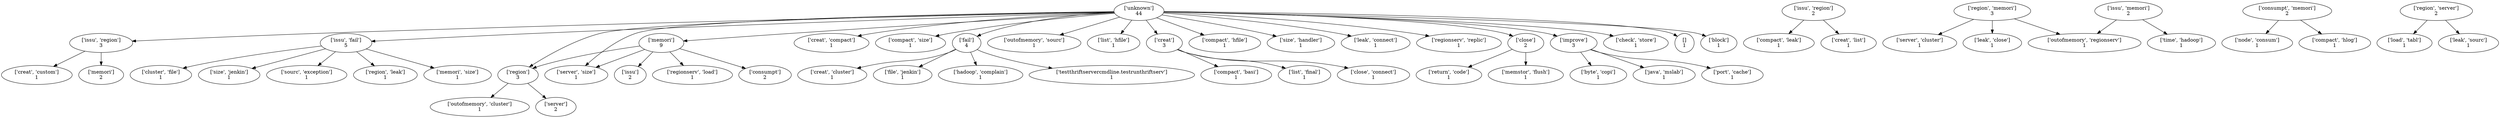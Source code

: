 strict digraph  {
	"['unknown']
44" -> "['issu', 'region']
3";
	"['unknown']
44" -> "['issu', 'fail']
5";
	"['unknown']
44" -> "['memori']
9";
	"['unknown']
44" -> "['region']
3";
	"['unknown']
44" -> "['server', 'size']
1";
	"['unknown']
44" -> "['creat', 'compact']
1";
	"['unknown']
44" -> "['compact', 'size']
1";
	"['unknown']
44" -> "['fail']
4";
	"['unknown']
44" -> "['outofmemory', 'sourc']
1";
	"['unknown']
44" -> "['list', 'hfile']
1";
	"['unknown']
44" -> "['creat']
3";
	"['unknown']
44" -> "['compact', 'hfile']
1";
	"['unknown']
44" -> "['size', 'handler']
1";
	"['unknown']
44" -> "['leak', 'connect']
1";
	"['unknown']
44" -> "['regionserv', 'replic']
1";
	"['unknown']
44" -> "['close']
2";
	"['unknown']
44" -> "['improve']
3";
	"['unknown']
44" -> "['check', 'store']
1";
	"['unknown']
44" -> "[]
1";
	"['unknown']
44" -> "['block']
1";
	"['issu', 'region']
3" -> "['creat', 'custom']
1";
	"['issu', 'region']
3" -> "['memori']
2";
	"['issu', 'fail']
5" -> "['region', 'leak']
1";
	"['issu', 'fail']
5" -> "['memori', 'size']
1";
	"['issu', 'fail']
5" -> "['cluster', 'file']
1";
	"['issu', 'fail']
5" -> "['size', 'jenkin']
1";
	"['issu', 'fail']
5" -> "['sourc', 'exception']
1";
	"['memori']
9" -> "['region']
3";
	"['memori']
9" -> "['server', 'size']
1";
	"['memori']
9" -> "['issu']
2";
	"['memori']
9" -> "['regionserv', 'load']
1";
	"['memori']
9" -> "['consumpt']
2";
	"['region']
3" -> "['outofmemory', 'cluster']
1";
	"['region']
3" -> "['server']
2";
	"['fail']
4" -> "['creat', 'cluster']
1";
	"['fail']
4" -> "['file', 'jenkin']
1";
	"['fail']
4" -> "['hadoop', 'complain']
1";
	"['fail']
4" -> "['testthriftservercmdline.testrunthriftserv']
1";
	"['creat']
3" -> "['compact', 'basi']
1";
	"['creat']
3" -> "['list', 'final']
1";
	"['creat']
3" -> "['close', 'connect']
1";
	"['close']
2" -> "['return', 'code']
1";
	"['close']
2" -> "['memstor', 'flush']
1";
	"['improve']
3" -> "['byte', 'copi']
1";
	"['improve']
3" -> "['java', 'mslab']
1";
	"['improve']
3" -> "['port', 'cache']
1";
	"['issu', 'region']
2" -> "['compact', 'leak']
1";
	"['issu', 'region']
2" -> "['creat', 'list']
1";
	"['region', 'memori']
3" -> "['outofmemory', 'regionserv']
1";
	"['region', 'memori']
3" -> "['server', 'cluster']
1";
	"['region', 'memori']
3" -> "['leak', 'close']
1";
	"['issu', 'memori']
2" -> "['outofmemory', 'regionserv']
1";
	"['issu', 'memori']
2" -> "['time', 'hadoop']
1";
	"['consumpt', 'memori']
2" -> "['node', 'consum']
1";
	"['consumpt', 'memori']
2" -> "['compact', 'hlog']
1";
	"['region', 'server']
2" -> "['load', 'tabl']
1";
	"['region', 'server']
2" -> "['leak', 'sourc']
1";
}
